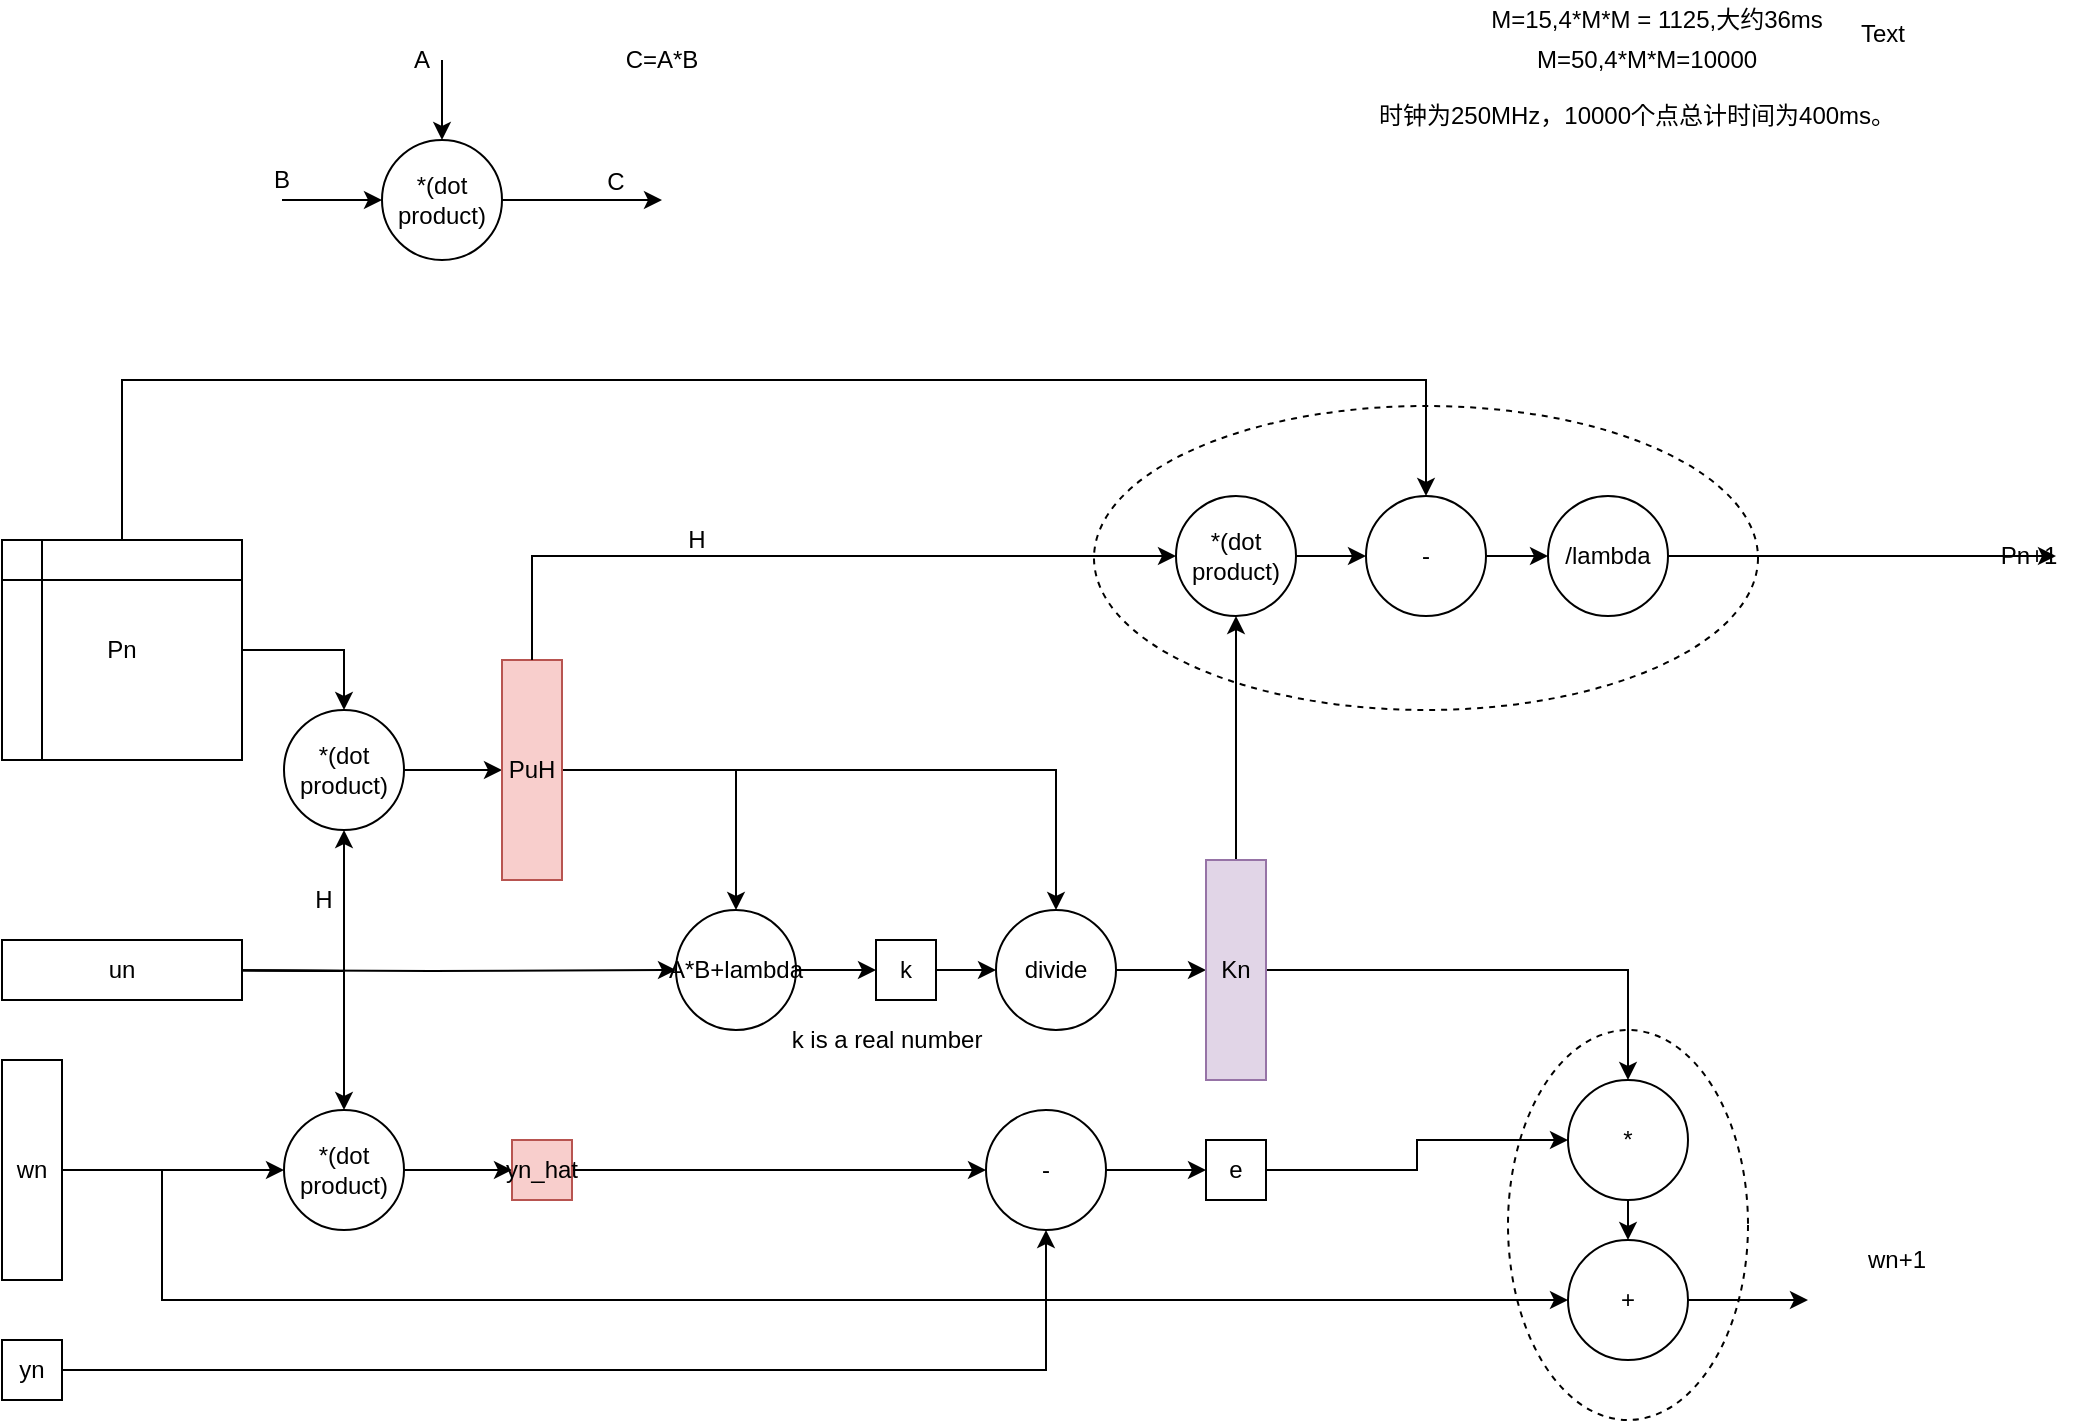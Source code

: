 <mxfile version="12.8.9" type="github">
  <diagram id="162ahH6TOwHkFFG7bQDZ" name="Page-1">
    <mxGraphModel dx="1422" dy="762" grid="1" gridSize="10" guides="1" tooltips="1" connect="1" arrows="1" fold="1" page="1" pageScale="1" pageWidth="1169" pageHeight="827" math="0" shadow="0">
      <root>
        <mxCell id="0" />
        <mxCell id="1" parent="0" />
        <mxCell id="3Qr4NYU3PoRgxUEai59K-22" style="edgeStyle=orthogonalEdgeStyle;rounded=0;orthogonalLoop=1;jettySize=auto;html=1;exitX=1;exitY=0.5;exitDx=0;exitDy=0;entryX=0.5;entryY=1;entryDx=0;entryDy=0;" parent="1" source="3Qr4NYU3PoRgxUEai59K-2" target="3Qr4NYU3PoRgxUEai59K-3" edge="1">
          <mxGeometry relative="1" as="geometry" />
        </mxCell>
        <mxCell id="3Qr4NYU3PoRgxUEai59K-2" value="yn" style="rounded=0;whiteSpace=wrap;html=1;" parent="1" vertex="1">
          <mxGeometry x="40" y="720" width="30" height="30" as="geometry" />
        </mxCell>
        <mxCell id="3Qr4NYU3PoRgxUEai59K-45" value="" style="edgeStyle=orthogonalEdgeStyle;rounded=0;orthogonalLoop=1;jettySize=auto;html=1;entryX=0;entryY=0.5;entryDx=0;entryDy=0;" parent="1" source="3Qr4NYU3PoRgxUEai59K-3" target="3Qr4NYU3PoRgxUEai59K-46" edge="1">
          <mxGeometry relative="1" as="geometry">
            <mxPoint x="672" y="635" as="targetPoint" />
          </mxGeometry>
        </mxCell>
        <mxCell id="3Qr4NYU3PoRgxUEai59K-3" value="-" style="ellipse;whiteSpace=wrap;html=1;aspect=fixed;" parent="1" vertex="1">
          <mxGeometry x="532" y="605" width="60" height="60" as="geometry" />
        </mxCell>
        <mxCell id="3Qr4NYU3PoRgxUEai59K-9" style="edgeStyle=orthogonalEdgeStyle;rounded=0;orthogonalLoop=1;jettySize=auto;html=1;exitX=1;exitY=0.5;exitDx=0;exitDy=0;" parent="1" target="3Qr4NYU3PoRgxUEai59K-7" edge="1">
          <mxGeometry relative="1" as="geometry">
            <mxPoint x="131" y="535" as="sourcePoint" />
          </mxGeometry>
        </mxCell>
        <mxCell id="3Qr4NYU3PoRgxUEai59K-18" style="edgeStyle=orthogonalEdgeStyle;rounded=0;orthogonalLoop=1;jettySize=auto;html=1;exitX=1;exitY=0.5;exitDx=0;exitDy=0;entryX=0.5;entryY=1;entryDx=0;entryDy=0;" parent="1" target="3Qr4NYU3PoRgxUEai59K-16" edge="1">
          <mxGeometry relative="1" as="geometry">
            <mxPoint x="131" y="535" as="sourcePoint" />
            <mxPoint x="230" y="480" as="targetPoint" />
          </mxGeometry>
        </mxCell>
        <mxCell id="3Qr4NYU3PoRgxUEai59K-59" style="edgeStyle=orthogonalEdgeStyle;rounded=0;orthogonalLoop=1;jettySize=auto;html=1;exitX=1;exitY=0.5;exitDx=0;exitDy=0;entryX=0;entryY=0.5;entryDx=0;entryDy=0;" parent="1" target="3Qr4NYU3PoRgxUEai59K-8" edge="1">
          <mxGeometry relative="1" as="geometry">
            <mxPoint x="131" y="535" as="sourcePoint" />
          </mxGeometry>
        </mxCell>
        <mxCell id="3Qr4NYU3PoRgxUEai59K-4" value="un" style="rounded=0;whiteSpace=wrap;html=1;" parent="1" vertex="1">
          <mxGeometry x="40" y="520" width="120" height="30" as="geometry" />
        </mxCell>
        <mxCell id="3Qr4NYU3PoRgxUEai59K-10" style="edgeStyle=orthogonalEdgeStyle;rounded=0;orthogonalLoop=1;jettySize=auto;html=1;exitX=1;exitY=0.5;exitDx=0;exitDy=0;entryX=0;entryY=0.5;entryDx=0;entryDy=0;" parent="1" source="3Qr4NYU3PoRgxUEai59K-5" target="3Qr4NYU3PoRgxUEai59K-7" edge="1">
          <mxGeometry relative="1" as="geometry" />
        </mxCell>
        <mxCell id="3Qr4NYU3PoRgxUEai59K-88" style="edgeStyle=orthogonalEdgeStyle;rounded=0;orthogonalLoop=1;jettySize=auto;html=1;exitX=1;exitY=0.5;exitDx=0;exitDy=0;" parent="1" source="3Qr4NYU3PoRgxUEai59K-5" target="3Qr4NYU3PoRgxUEai59K-85" edge="1">
          <mxGeometry relative="1" as="geometry">
            <Array as="points">
              <mxPoint x="120" y="635" />
              <mxPoint x="120" y="700" />
            </Array>
          </mxGeometry>
        </mxCell>
        <mxCell id="3Qr4NYU3PoRgxUEai59K-5" value="wn" style="rounded=0;whiteSpace=wrap;html=1;" parent="1" vertex="1">
          <mxGeometry x="40" y="580" width="30" height="110" as="geometry" />
        </mxCell>
        <mxCell id="3Qr4NYU3PoRgxUEai59K-17" style="edgeStyle=orthogonalEdgeStyle;rounded=0;orthogonalLoop=1;jettySize=auto;html=1;exitX=1;exitY=0.5;exitDx=0;exitDy=0;entryX=0.5;entryY=0;entryDx=0;entryDy=0;" parent="1" target="3Qr4NYU3PoRgxUEai59K-16" edge="1">
          <mxGeometry relative="1" as="geometry">
            <mxPoint x="131" y="375" as="sourcePoint" />
            <Array as="points">
              <mxPoint x="211" y="375" />
            </Array>
          </mxGeometry>
        </mxCell>
        <mxCell id="3Qr4NYU3PoRgxUEai59K-76" style="edgeStyle=orthogonalEdgeStyle;rounded=0;orthogonalLoop=1;jettySize=auto;html=1;exitX=0.5;exitY=0;exitDx=0;exitDy=0;entryX=0.5;entryY=0;entryDx=0;entryDy=0;" parent="1" target="3Qr4NYU3PoRgxUEai59K-74" edge="1">
          <mxGeometry relative="1" as="geometry">
            <mxPoint x="100" y="320" as="sourcePoint" />
            <Array as="points">
              <mxPoint x="100" y="240" />
              <mxPoint x="752" y="240" />
            </Array>
          </mxGeometry>
        </mxCell>
        <mxCell id="3Qr4NYU3PoRgxUEai59K-14" style="edgeStyle=orthogonalEdgeStyle;rounded=0;orthogonalLoop=1;jettySize=auto;html=1;exitX=1;exitY=0.5;exitDx=0;exitDy=0;entryX=0;entryY=0.5;entryDx=0;entryDy=0;" parent="1" source="3Qr4NYU3PoRgxUEai59K-7" target="3Qr4NYU3PoRgxUEai59K-13" edge="1">
          <mxGeometry relative="1" as="geometry" />
        </mxCell>
        <mxCell id="3Qr4NYU3PoRgxUEai59K-7" value="*(dot product)" style="ellipse;whiteSpace=wrap;html=1;aspect=fixed;" parent="1" vertex="1">
          <mxGeometry x="181" y="605" width="60" height="60" as="geometry" />
        </mxCell>
        <mxCell id="3Qr4NYU3PoRgxUEai59K-32" style="edgeStyle=orthogonalEdgeStyle;rounded=0;orthogonalLoop=1;jettySize=auto;html=1;exitX=1;exitY=0.5;exitDx=0;exitDy=0;entryX=0;entryY=0.5;entryDx=0;entryDy=0;" parent="1" source="3Qr4NYU3PoRgxUEai59K-8" target="3Qr4NYU3PoRgxUEai59K-31" edge="1">
          <mxGeometry relative="1" as="geometry" />
        </mxCell>
        <mxCell id="3Qr4NYU3PoRgxUEai59K-8" value="A*B+lambda" style="ellipse;whiteSpace=wrap;html=1;aspect=fixed;" parent="1" vertex="1">
          <mxGeometry x="377" y="505" width="60" height="60" as="geometry" />
        </mxCell>
        <mxCell id="Plml5IhfpWfDMB7bWIk1-1" style="edgeStyle=orthogonalEdgeStyle;rounded=0;orthogonalLoop=1;jettySize=auto;html=1;exitX=1;exitY=0.5;exitDx=0;exitDy=0;" parent="1" source="3Qr4NYU3PoRgxUEai59K-13" target="3Qr4NYU3PoRgxUEai59K-3" edge="1">
          <mxGeometry relative="1" as="geometry" />
        </mxCell>
        <mxCell id="3Qr4NYU3PoRgxUEai59K-13" value="yn_hat" style="rounded=0;whiteSpace=wrap;html=1;fillColor=#f8cecc;strokeColor=#b85450;" parent="1" vertex="1">
          <mxGeometry x="295" y="620" width="30" height="30" as="geometry" />
        </mxCell>
        <mxCell id="3Qr4NYU3PoRgxUEai59K-21" style="edgeStyle=orthogonalEdgeStyle;rounded=0;orthogonalLoop=1;jettySize=auto;html=1;exitX=1;exitY=0.5;exitDx=0;exitDy=0;entryX=0;entryY=0.5;entryDx=0;entryDy=0;" parent="1" source="3Qr4NYU3PoRgxUEai59K-16" target="3Qr4NYU3PoRgxUEai59K-20" edge="1">
          <mxGeometry relative="1" as="geometry" />
        </mxCell>
        <mxCell id="3Qr4NYU3PoRgxUEai59K-16" value="*(dot product)" style="ellipse;whiteSpace=wrap;html=1;aspect=fixed;" parent="1" vertex="1">
          <mxGeometry x="181" y="405" width="60" height="60" as="geometry" />
        </mxCell>
        <mxCell id="3Qr4NYU3PoRgxUEai59K-19" value="H" style="text;html=1;strokeColor=none;fillColor=none;align=center;verticalAlign=middle;whiteSpace=wrap;rounded=0;" parent="1" vertex="1">
          <mxGeometry x="181" y="490" width="40" height="20" as="geometry" />
        </mxCell>
        <mxCell id="3Qr4NYU3PoRgxUEai59K-62" style="edgeStyle=orthogonalEdgeStyle;rounded=0;orthogonalLoop=1;jettySize=auto;html=1;exitX=1;exitY=0.5;exitDx=0;exitDy=0;" parent="1" source="3Qr4NYU3PoRgxUEai59K-20" target="3Qr4NYU3PoRgxUEai59K-47" edge="1">
          <mxGeometry relative="1" as="geometry" />
        </mxCell>
        <mxCell id="3Qr4NYU3PoRgxUEai59K-78" style="edgeStyle=orthogonalEdgeStyle;rounded=0;orthogonalLoop=1;jettySize=auto;html=1;exitX=1;exitY=0.5;exitDx=0;exitDy=0;entryX=0.5;entryY=0;entryDx=0;entryDy=0;" parent="1" source="3Qr4NYU3PoRgxUEai59K-20" target="3Qr4NYU3PoRgxUEai59K-8" edge="1">
          <mxGeometry relative="1" as="geometry" />
        </mxCell>
        <mxCell id="3Qr4NYU3PoRgxUEai59K-20" value="PuH" style="rounded=0;whiteSpace=wrap;html=1;fillColor=#f8cecc;strokeColor=#b85450;" parent="1" vertex="1">
          <mxGeometry x="290" y="380" width="30" height="110" as="geometry" />
        </mxCell>
        <mxCell id="3Qr4NYU3PoRgxUEai59K-65" style="edgeStyle=orthogonalEdgeStyle;rounded=0;orthogonalLoop=1;jettySize=auto;html=1;exitX=0.5;exitY=0;exitDx=0;exitDy=0;entryX=0;entryY=0.5;entryDx=0;entryDy=0;" parent="1" source="3Qr4NYU3PoRgxUEai59K-20" target="3Qr4NYU3PoRgxUEai59K-64" edge="1">
          <mxGeometry relative="1" as="geometry">
            <mxPoint x="370" y="328" as="sourcePoint" />
          </mxGeometry>
        </mxCell>
        <mxCell id="3Qr4NYU3PoRgxUEai59K-49" style="edgeStyle=orthogonalEdgeStyle;rounded=0;orthogonalLoop=1;jettySize=auto;html=1;exitX=1;exitY=0.5;exitDx=0;exitDy=0;entryX=0;entryY=0.5;entryDx=0;entryDy=0;" parent="1" source="3Qr4NYU3PoRgxUEai59K-31" target="3Qr4NYU3PoRgxUEai59K-47" edge="1">
          <mxGeometry relative="1" as="geometry" />
        </mxCell>
        <mxCell id="3Qr4NYU3PoRgxUEai59K-31" value="k" style="rounded=0;whiteSpace=wrap;html=1;" parent="1" vertex="1">
          <mxGeometry x="477" y="520" width="30" height="30" as="geometry" />
        </mxCell>
        <mxCell id="3Qr4NYU3PoRgxUEai59K-37" value="" style="edgeStyle=orthogonalEdgeStyle;rounded=0;orthogonalLoop=1;jettySize=auto;html=1;" parent="1" source="3Qr4NYU3PoRgxUEai59K-33" edge="1">
          <mxGeometry relative="1" as="geometry">
            <mxPoint x="370" y="150" as="targetPoint" />
          </mxGeometry>
        </mxCell>
        <mxCell id="3Qr4NYU3PoRgxUEai59K-33" value="*(dot product)" style="ellipse;whiteSpace=wrap;html=1;aspect=fixed;" parent="1" vertex="1">
          <mxGeometry x="230" y="120" width="60" height="60" as="geometry" />
        </mxCell>
        <mxCell id="3Qr4NYU3PoRgxUEai59K-34" value="" style="endArrow=classic;html=1;entryX=0;entryY=0.5;entryDx=0;entryDy=0;" parent="1" target="3Qr4NYU3PoRgxUEai59K-33" edge="1">
          <mxGeometry width="50" height="50" relative="1" as="geometry">
            <mxPoint x="180" y="150" as="sourcePoint" />
            <mxPoint x="160" y="140" as="targetPoint" />
          </mxGeometry>
        </mxCell>
        <mxCell id="3Qr4NYU3PoRgxUEai59K-35" value="" style="endArrow=classic;html=1;entryX=0.5;entryY=0;entryDx=0;entryDy=0;" parent="1" target="3Qr4NYU3PoRgxUEai59K-33" edge="1">
          <mxGeometry width="50" height="50" relative="1" as="geometry">
            <mxPoint x="260" y="80" as="sourcePoint" />
            <mxPoint x="260" y="80" as="targetPoint" />
          </mxGeometry>
        </mxCell>
        <mxCell id="3Qr4NYU3PoRgxUEai59K-38" value="B" style="text;html=1;strokeColor=none;fillColor=none;align=center;verticalAlign=middle;whiteSpace=wrap;rounded=0;" parent="1" vertex="1">
          <mxGeometry x="160" y="130" width="40" height="20" as="geometry" />
        </mxCell>
        <mxCell id="3Qr4NYU3PoRgxUEai59K-39" value="A" style="text;html=1;strokeColor=none;fillColor=none;align=center;verticalAlign=middle;whiteSpace=wrap;rounded=0;" parent="1" vertex="1">
          <mxGeometry x="230" y="70" width="40" height="20" as="geometry" />
        </mxCell>
        <mxCell id="3Qr4NYU3PoRgxUEai59K-40" value="C" style="text;html=1;strokeColor=none;fillColor=none;align=center;verticalAlign=middle;whiteSpace=wrap;rounded=0;" parent="1" vertex="1">
          <mxGeometry x="327" y="131" width="40" height="20" as="geometry" />
        </mxCell>
        <mxCell id="3Qr4NYU3PoRgxUEai59K-42" value="C=A*B" style="text;html=1;strokeColor=none;fillColor=none;align=center;verticalAlign=middle;whiteSpace=wrap;rounded=0;" parent="1" vertex="1">
          <mxGeometry x="350" y="70" width="40" height="20" as="geometry" />
        </mxCell>
        <mxCell id="Plml5IhfpWfDMB7bWIk1-20" style="edgeStyle=orthogonalEdgeStyle;rounded=0;orthogonalLoop=1;jettySize=auto;html=1;exitX=1;exitY=0.5;exitDx=0;exitDy=0;entryX=0;entryY=0.5;entryDx=0;entryDy=0;" parent="1" source="3Qr4NYU3PoRgxUEai59K-46" target="3Qr4NYU3PoRgxUEai59K-52" edge="1">
          <mxGeometry relative="1" as="geometry" />
        </mxCell>
        <mxCell id="3Qr4NYU3PoRgxUEai59K-46" value="e" style="rounded=0;whiteSpace=wrap;html=1;" parent="1" vertex="1">
          <mxGeometry x="642" y="620" width="30" height="30" as="geometry" />
        </mxCell>
        <mxCell id="3Qr4NYU3PoRgxUEai59K-56" style="edgeStyle=orthogonalEdgeStyle;rounded=0;orthogonalLoop=1;jettySize=auto;html=1;exitX=1;exitY=0.5;exitDx=0;exitDy=0;entryX=0;entryY=0.5;entryDx=0;entryDy=0;" parent="1" source="3Qr4NYU3PoRgxUEai59K-47" target="3Qr4NYU3PoRgxUEai59K-50" edge="1">
          <mxGeometry relative="1" as="geometry" />
        </mxCell>
        <mxCell id="3Qr4NYU3PoRgxUEai59K-47" value="divide" style="ellipse;whiteSpace=wrap;html=1;aspect=fixed;" parent="1" vertex="1">
          <mxGeometry x="537" y="505" width="60" height="60" as="geometry" />
        </mxCell>
        <mxCell id="3Qr4NYU3PoRgxUEai59K-66" style="edgeStyle=orthogonalEdgeStyle;rounded=0;orthogonalLoop=1;jettySize=auto;html=1;exitX=0.5;exitY=0;exitDx=0;exitDy=0;" parent="1" source="3Qr4NYU3PoRgxUEai59K-50" target="3Qr4NYU3PoRgxUEai59K-64" edge="1">
          <mxGeometry relative="1" as="geometry" />
        </mxCell>
        <mxCell id="Plml5IhfpWfDMB7bWIk1-21" style="edgeStyle=orthogonalEdgeStyle;rounded=0;orthogonalLoop=1;jettySize=auto;html=1;exitX=1;exitY=0.5;exitDx=0;exitDy=0;entryX=0.5;entryY=0;entryDx=0;entryDy=0;" parent="1" source="3Qr4NYU3PoRgxUEai59K-50" target="3Qr4NYU3PoRgxUEai59K-52" edge="1">
          <mxGeometry relative="1" as="geometry" />
        </mxCell>
        <mxCell id="3Qr4NYU3PoRgxUEai59K-50" value="Kn" style="rounded=0;whiteSpace=wrap;html=1;fillColor=#e1d5e7;strokeColor=#9673a6;" parent="1" vertex="1">
          <mxGeometry x="642" y="480" width="30" height="110" as="geometry" />
        </mxCell>
        <mxCell id="Plml5IhfpWfDMB7bWIk1-18" style="edgeStyle=orthogonalEdgeStyle;rounded=0;orthogonalLoop=1;jettySize=auto;html=1;exitX=0.5;exitY=1;exitDx=0;exitDy=0;entryX=0.5;entryY=0;entryDx=0;entryDy=0;" parent="1" source="3Qr4NYU3PoRgxUEai59K-52" target="3Qr4NYU3PoRgxUEai59K-85" edge="1">
          <mxGeometry relative="1" as="geometry" />
        </mxCell>
        <mxCell id="3Qr4NYU3PoRgxUEai59K-52" value="*" style="ellipse;whiteSpace=wrap;html=1;aspect=fixed;" parent="1" vertex="1">
          <mxGeometry x="823" y="590" width="60" height="60" as="geometry" />
        </mxCell>
        <mxCell id="3Qr4NYU3PoRgxUEai59K-68" style="edgeStyle=orthogonalEdgeStyle;rounded=0;orthogonalLoop=1;jettySize=auto;html=1;exitX=1;exitY=0.5;exitDx=0;exitDy=0;entryX=0;entryY=0.5;entryDx=0;entryDy=0;" parent="1" source="3Qr4NYU3PoRgxUEai59K-64" target="3Qr4NYU3PoRgxUEai59K-74" edge="1">
          <mxGeometry relative="1" as="geometry">
            <mxPoint x="797" y="328" as="targetPoint" />
          </mxGeometry>
        </mxCell>
        <mxCell id="3Qr4NYU3PoRgxUEai59K-64" value="*(dot product)" style="ellipse;whiteSpace=wrap;html=1;aspect=fixed;" parent="1" vertex="1">
          <mxGeometry x="627" y="298" width="60" height="60" as="geometry" />
        </mxCell>
        <mxCell id="3Qr4NYU3PoRgxUEai59K-80" style="edgeStyle=orthogonalEdgeStyle;rounded=0;orthogonalLoop=1;jettySize=auto;html=1;exitX=1;exitY=0.5;exitDx=0;exitDy=0;entryX=0;entryY=0.5;entryDx=0;entryDy=0;" parent="1" source="3Qr4NYU3PoRgxUEai59K-74" target="3Qr4NYU3PoRgxUEai59K-81" edge="1">
          <mxGeometry relative="1" as="geometry">
            <mxPoint x="1057" y="328" as="targetPoint" />
          </mxGeometry>
        </mxCell>
        <mxCell id="3Qr4NYU3PoRgxUEai59K-74" value="-" style="ellipse;whiteSpace=wrap;html=1;aspect=fixed;" parent="1" vertex="1">
          <mxGeometry x="722" y="298" width="60" height="60" as="geometry" />
        </mxCell>
        <mxCell id="3Qr4NYU3PoRgxUEai59K-82" style="edgeStyle=orthogonalEdgeStyle;rounded=0;orthogonalLoop=1;jettySize=auto;html=1;exitX=1;exitY=0.5;exitDx=0;exitDy=0;" parent="1" source="3Qr4NYU3PoRgxUEai59K-81" edge="1">
          <mxGeometry relative="1" as="geometry">
            <mxPoint x="1067" y="328" as="targetPoint" />
          </mxGeometry>
        </mxCell>
        <mxCell id="3Qr4NYU3PoRgxUEai59K-81" value="/lambda" style="ellipse;whiteSpace=wrap;html=1;aspect=fixed;" parent="1" vertex="1">
          <mxGeometry x="813" y="298" width="60" height="60" as="geometry" />
        </mxCell>
        <mxCell id="3Qr4NYU3PoRgxUEai59K-94" style="edgeStyle=orthogonalEdgeStyle;rounded=0;orthogonalLoop=1;jettySize=auto;html=1;exitX=1;exitY=0.5;exitDx=0;exitDy=0;" parent="1" source="3Qr4NYU3PoRgxUEai59K-85" edge="1">
          <mxGeometry relative="1" as="geometry">
            <mxPoint x="943" y="700" as="targetPoint" />
          </mxGeometry>
        </mxCell>
        <mxCell id="3Qr4NYU3PoRgxUEai59K-85" value="+" style="ellipse;whiteSpace=wrap;html=1;aspect=fixed;" parent="1" vertex="1">
          <mxGeometry x="823" y="670" width="60" height="60" as="geometry" />
        </mxCell>
        <mxCell id="3Qr4NYU3PoRgxUEai59K-91" value="Pn+1" style="text;html=1;align=center;verticalAlign=middle;resizable=0;points=[];autosize=1;" parent="1" vertex="1">
          <mxGeometry x="1033" y="318" width="40" height="20" as="geometry" />
        </mxCell>
        <mxCell id="3Qr4NYU3PoRgxUEai59K-92" value="wn+1" style="text;html=1;align=center;verticalAlign=middle;resizable=0;points=[];autosize=1;" parent="1" vertex="1">
          <mxGeometry x="967" y="670" width="40" height="20" as="geometry" />
        </mxCell>
        <mxCell id="Plml5IhfpWfDMB7bWIk1-6" value="M=50,4*M*M=10000" style="text;html=1;align=center;verticalAlign=middle;resizable=0;points=[];autosize=1;" parent="1" vertex="1">
          <mxGeometry x="797" y="70" width="130" height="20" as="geometry" />
        </mxCell>
        <mxCell id="Plml5IhfpWfDMB7bWIk1-8" value="时钟为250MHz，10000个点总计时间为400ms。" style="text;html=1;align=center;verticalAlign=middle;resizable=0;points=[];autosize=1;" parent="1" vertex="1">
          <mxGeometry x="722" y="98" width="270" height="20" as="geometry" />
        </mxCell>
        <mxCell id="Plml5IhfpWfDMB7bWIk1-9" value="M=15,4*M*M = 1125,大约36ms" style="text;html=1;align=center;verticalAlign=middle;resizable=0;points=[];autosize=1;" parent="1" vertex="1">
          <mxGeometry x="777" y="50" width="180" height="20" as="geometry" />
        </mxCell>
        <mxCell id="Plml5IhfpWfDMB7bWIk1-13" value="Text" style="text;html=1;align=center;verticalAlign=middle;resizable=0;points=[];autosize=1;" parent="1" vertex="1">
          <mxGeometry x="960" y="57" width="40" height="20" as="geometry" />
        </mxCell>
        <mxCell id="Plml5IhfpWfDMB7bWIk1-16" value="" style="ellipse;whiteSpace=wrap;html=1;dashed=1;fillColor=none;gradientColor=#ffffff;" parent="1" vertex="1">
          <mxGeometry x="586" y="253" width="332" height="152" as="geometry" />
        </mxCell>
        <mxCell id="Plml5IhfpWfDMB7bWIk1-22" value="" style="ellipse;whiteSpace=wrap;html=1;dashed=1;fillColor=none;gradientColor=#ffffff;" parent="1" vertex="1">
          <mxGeometry x="793" y="565" width="120" height="195" as="geometry" />
        </mxCell>
        <mxCell id="Plml5IhfpWfDMB7bWIk1-23" value="Pn" style="shape=internalStorage;whiteSpace=wrap;html=1;backgroundOutline=1;fillColor=#ffffff;gradientColor=#ffffff;" parent="1" vertex="1">
          <mxGeometry x="40" y="320" width="120" height="110" as="geometry" />
        </mxCell>
        <mxCell id="Zsf4uU-Pn93EmiGyFEql-1" value="k is a real number" style="text;html=1;align=center;verticalAlign=middle;resizable=0;points=[];autosize=1;" parent="1" vertex="1">
          <mxGeometry x="427" y="560" width="110" height="20" as="geometry" />
        </mxCell>
        <mxCell id="7Lf-L5-aEZ-FDB7CmpDZ-1" value="H" style="text;html=1;align=center;verticalAlign=middle;resizable=0;points=[];autosize=1;" vertex="1" parent="1">
          <mxGeometry x="377" y="310" width="20" height="20" as="geometry" />
        </mxCell>
      </root>
    </mxGraphModel>
  </diagram>
</mxfile>
